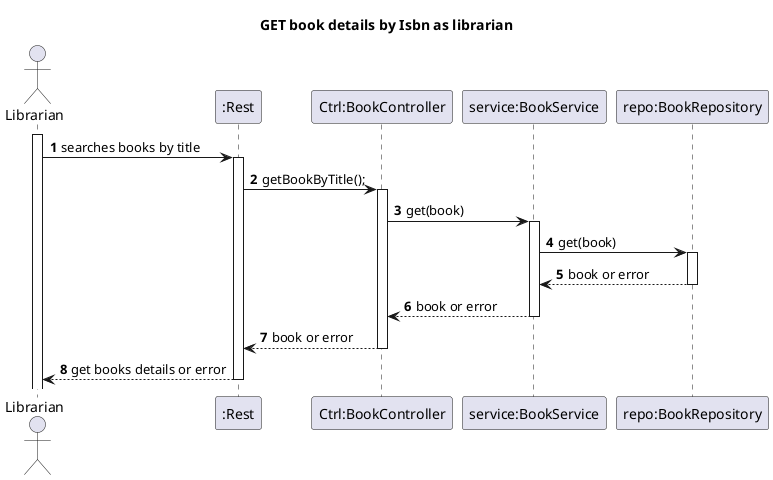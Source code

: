 @startuml
'https://plantuml.com/sequence-diagram
autoactivate on
autonumber

title GET book details by Isbn as librarian

actor "Librarian" as User
participant ":Rest" as Rest
participant "Ctrl:BookController" as Ctrl
participant "service:BookService" as Service
participant "repo:BookRepository" as Repo

activate User

User -> Rest: searches books by title

Rest -> Ctrl: getBookByTitle();

Ctrl -> Service: get(book)
Service -> Repo: get(book)
Repo --> Service: book or error
Service --> Ctrl: book or error
Ctrl --> Rest: book or error
Rest --> User: get books details or error

@enduml
